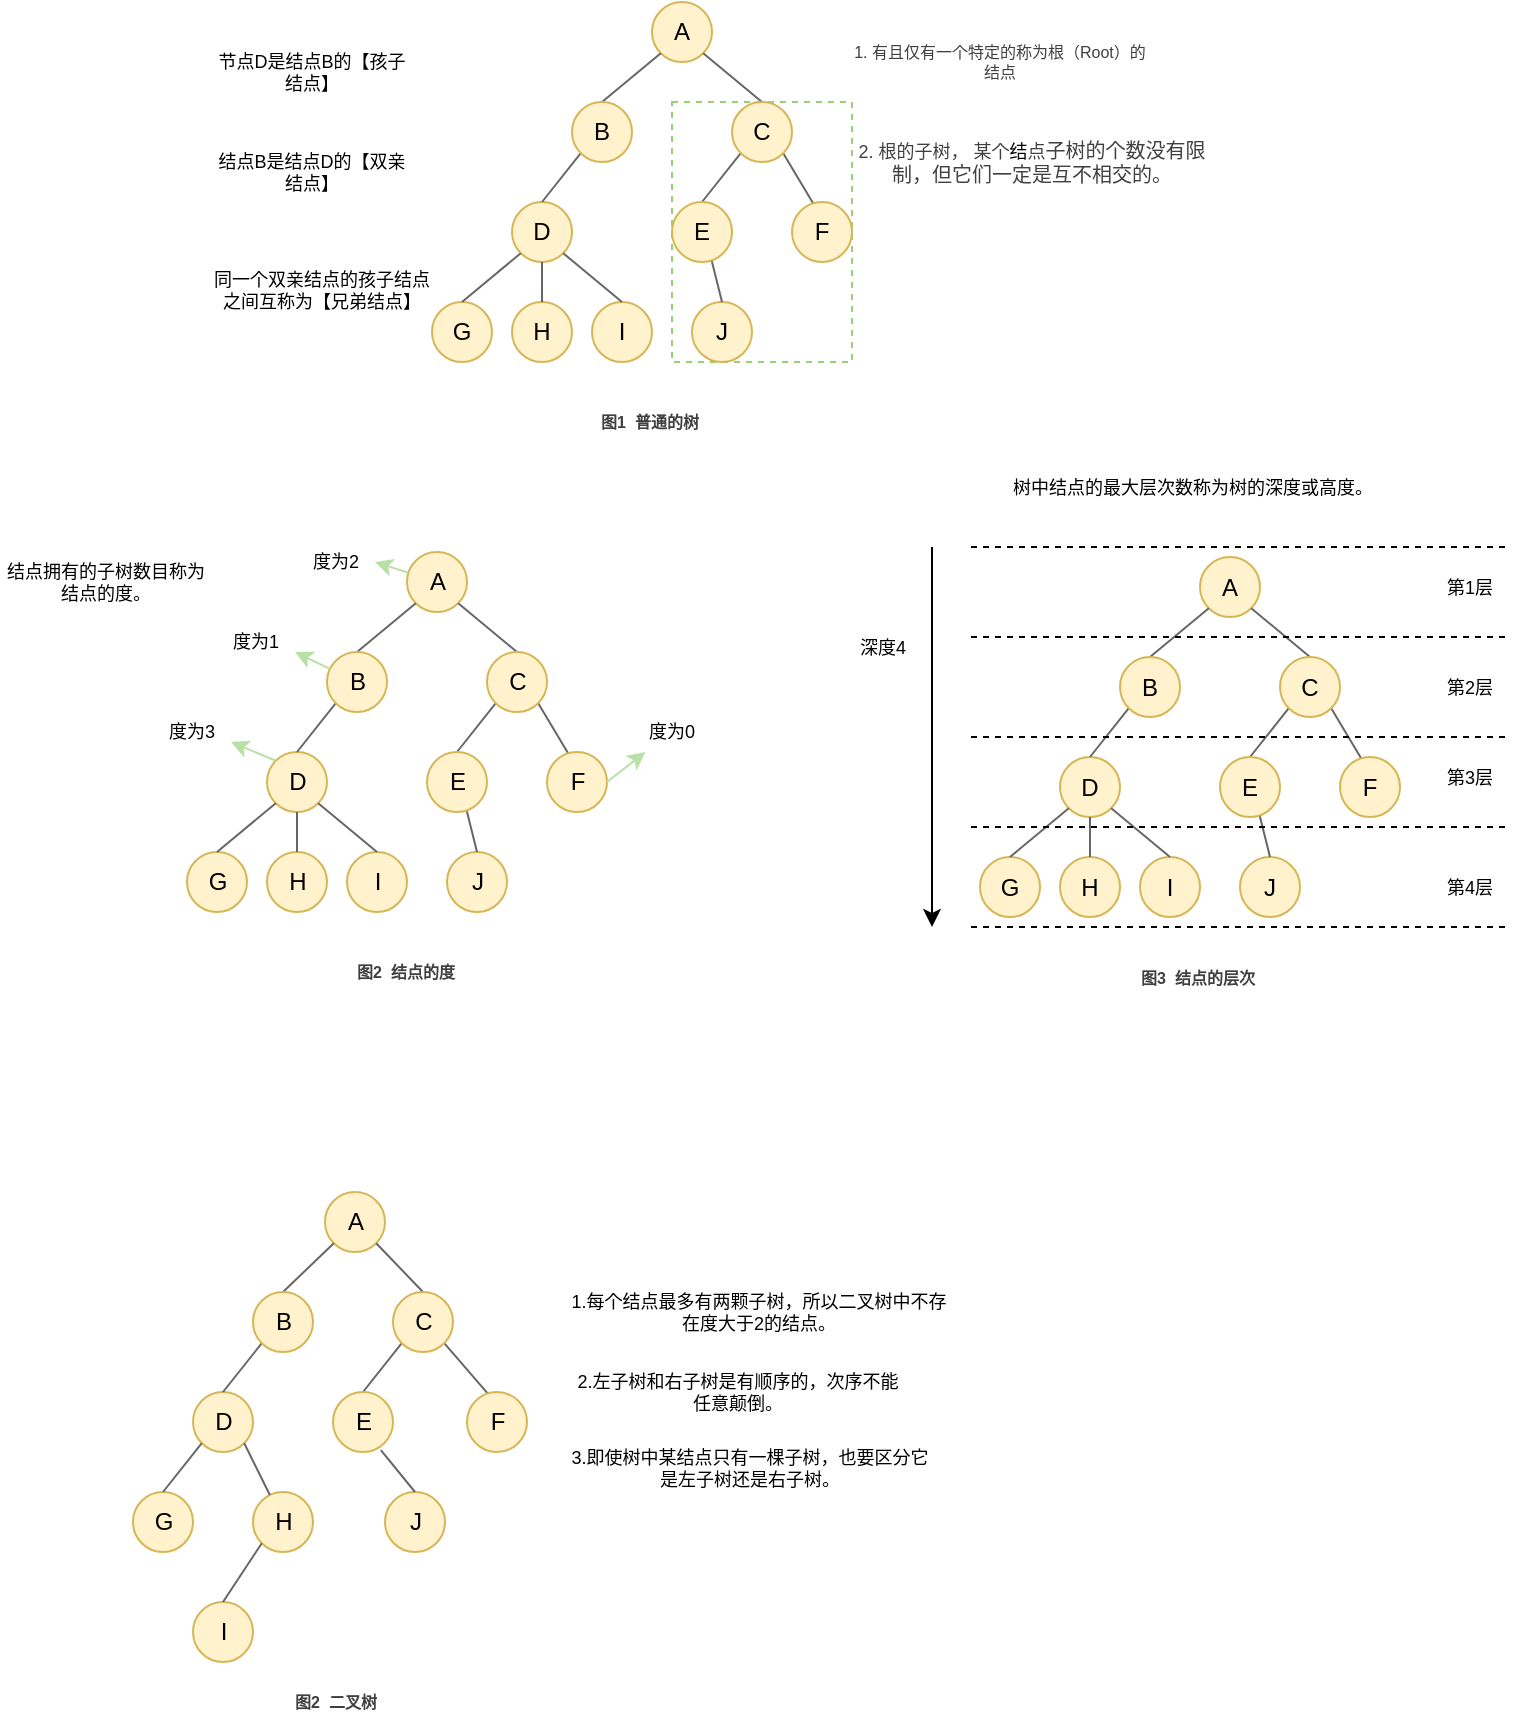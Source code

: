 <mxfile version="14.1.2" type="github">
  <diagram id="wbtQebCqkb7v4KOvZVG4" name="第 1 页">
    <mxGraphModel dx="981" dy="1744" grid="1" gridSize="10" guides="1" tooltips="1" connect="1" arrows="0" fold="1" page="1" pageScale="1" pageWidth="827" pageHeight="1169" math="0" shadow="0">
      <root>
        <mxCell id="0" />
        <mxCell id="1" parent="0" />
        <mxCell id="chGvUEU8lOG_RV2B_Zeu-36" value="" style="rounded=0;whiteSpace=wrap;html=1;fontSize=8;dashed=1;strokeColor=#97D077;" vertex="1" parent="1">
          <mxGeometry x="370" y="-1040" width="90" height="130" as="geometry" />
        </mxCell>
        <mxCell id="chGvUEU8lOG_RV2B_Zeu-2" value="D" style="ellipse;whiteSpace=wrap;html=1;aspect=fixed;fillColor=#fff2cc;strokeColor=#d6b656;" vertex="1" parent="1">
          <mxGeometry x="290" y="-990" width="30" height="30" as="geometry" />
        </mxCell>
        <mxCell id="chGvUEU8lOG_RV2B_Zeu-3" value="A" style="ellipse;whiteSpace=wrap;html=1;aspect=fixed;fillColor=#fff2cc;strokeColor=#d6b656;" vertex="1" parent="1">
          <mxGeometry x="360" y="-1090" width="30" height="30" as="geometry" />
        </mxCell>
        <mxCell id="chGvUEU8lOG_RV2B_Zeu-5" value="J" style="ellipse;whiteSpace=wrap;html=1;aspect=fixed;fillColor=#fff2cc;strokeColor=#d6b656;" vertex="1" parent="1">
          <mxGeometry x="380" y="-940" width="30" height="30" as="geometry" />
        </mxCell>
        <mxCell id="chGvUEU8lOG_RV2B_Zeu-6" value="G" style="ellipse;whiteSpace=wrap;html=1;aspect=fixed;fillColor=#fff2cc;strokeColor=#d6b656;" vertex="1" parent="1">
          <mxGeometry x="250" y="-940" width="30" height="30" as="geometry" />
        </mxCell>
        <mxCell id="chGvUEU8lOG_RV2B_Zeu-9" value="I" style="ellipse;whiteSpace=wrap;html=1;aspect=fixed;fillColor=#fff2cc;strokeColor=#d6b656;" vertex="1" parent="1">
          <mxGeometry x="330" y="-940" width="30" height="30" as="geometry" />
        </mxCell>
        <mxCell id="chGvUEU8lOG_RV2B_Zeu-10" value="H" style="ellipse;whiteSpace=wrap;html=1;aspect=fixed;fillColor=#fff2cc;strokeColor=#d6b656;" vertex="1" parent="1">
          <mxGeometry x="290" y="-940" width="30" height="30" as="geometry" />
        </mxCell>
        <mxCell id="chGvUEU8lOG_RV2B_Zeu-14" value="" style="endArrow=none;html=1;entryX=1;entryY=1;entryDx=0;entryDy=0;exitX=0.5;exitY=0;exitDx=0;exitDy=0;strokeWidth=1;strokeColor=#666666;" edge="1" parent="1" source="chGvUEU8lOG_RV2B_Zeu-29" target="chGvUEU8lOG_RV2B_Zeu-3">
          <mxGeometry width="50" height="50" relative="1" as="geometry">
            <mxPoint x="510" y="-1050" as="sourcePoint" />
            <mxPoint x="560" y="-1100" as="targetPoint" />
          </mxGeometry>
        </mxCell>
        <mxCell id="chGvUEU8lOG_RV2B_Zeu-15" value="" style="endArrow=none;html=1;entryX=0;entryY=1;entryDx=0;entryDy=0;exitX=0.5;exitY=0;exitDx=0;exitDy=0;strokeColor=#666666;strokeWidth=1;" edge="1" parent="1" source="chGvUEU8lOG_RV2B_Zeu-28" target="chGvUEU8lOG_RV2B_Zeu-3">
          <mxGeometry width="50" height="50" relative="1" as="geometry">
            <mxPoint x="250" y="-1030" as="sourcePoint" />
            <mxPoint x="300" y="-1080" as="targetPoint" />
          </mxGeometry>
        </mxCell>
        <mxCell id="chGvUEU8lOG_RV2B_Zeu-16" value="" style="endArrow=none;html=1;entryX=0;entryY=1;entryDx=0;entryDy=0;exitX=0.5;exitY=0;exitDx=0;exitDy=0;strokeColor=#666666;strokeWidth=1;" edge="1" parent="1" source="chGvUEU8lOG_RV2B_Zeu-2" target="chGvUEU8lOG_RV2B_Zeu-28">
          <mxGeometry width="50" height="50" relative="1" as="geometry">
            <mxPoint x="305" y="-980" as="sourcePoint" />
            <mxPoint x="530" y="-980" as="targetPoint" />
          </mxGeometry>
        </mxCell>
        <mxCell id="chGvUEU8lOG_RV2B_Zeu-17" value="" style="endArrow=none;html=1;entryX=1;entryY=1;entryDx=0;entryDy=0;exitX=0.369;exitY=0.051;exitDx=0;exitDy=0;strokeColor=#666666;strokeWidth=1;exitPerimeter=0;" edge="1" parent="1" source="chGvUEU8lOG_RV2B_Zeu-31" target="chGvUEU8lOG_RV2B_Zeu-29">
          <mxGeometry width="50" height="50" relative="1" as="geometry">
            <mxPoint x="590" y="-960" as="sourcePoint" />
            <mxPoint x="425.607" y="-1014.393" as="targetPoint" />
          </mxGeometry>
        </mxCell>
        <mxCell id="chGvUEU8lOG_RV2B_Zeu-18" value="" style="endArrow=none;html=1;exitX=0.5;exitY=0;exitDx=0;exitDy=0;strokeColor=#666666;strokeWidth=1;entryX=0;entryY=1;entryDx=0;entryDy=0;" edge="1" parent="1" source="chGvUEU8lOG_RV2B_Zeu-30" target="chGvUEU8lOG_RV2B_Zeu-29">
          <mxGeometry width="50" height="50" relative="1" as="geometry">
            <mxPoint x="395" y="-990" as="sourcePoint" />
            <mxPoint x="405" y="-1000" as="targetPoint" />
          </mxGeometry>
        </mxCell>
        <mxCell id="chGvUEU8lOG_RV2B_Zeu-19" value="" style="endArrow=none;html=1;entryX=0;entryY=1;entryDx=0;entryDy=0;exitX=0.5;exitY=0;exitDx=0;exitDy=0;strokeColor=#666666;strokeWidth=1;" edge="1" parent="1" source="chGvUEU8lOG_RV2B_Zeu-6" target="chGvUEU8lOG_RV2B_Zeu-2">
          <mxGeometry width="50" height="50" relative="1" as="geometry">
            <mxPoint x="190" y="-970" as="sourcePoint" />
            <mxPoint x="240" y="-1020" as="targetPoint" />
          </mxGeometry>
        </mxCell>
        <mxCell id="chGvUEU8lOG_RV2B_Zeu-20" value="" style="endArrow=none;html=1;entryX=0.5;entryY=1;entryDx=0;entryDy=0;strokeColor=#666666;strokeWidth=1;" edge="1" parent="1" source="chGvUEU8lOG_RV2B_Zeu-10" target="chGvUEU8lOG_RV2B_Zeu-2">
          <mxGeometry width="50" height="50" relative="1" as="geometry">
            <mxPoint x="240" y="-810" as="sourcePoint" />
            <mxPoint x="290" y="-860" as="targetPoint" />
          </mxGeometry>
        </mxCell>
        <mxCell id="chGvUEU8lOG_RV2B_Zeu-21" value="" style="endArrow=none;html=1;entryX=1;entryY=1;entryDx=0;entryDy=0;exitX=0.5;exitY=0;exitDx=0;exitDy=0;strokeColor=#666666;strokeWidth=1;" edge="1" parent="1" source="chGvUEU8lOG_RV2B_Zeu-9" target="chGvUEU8lOG_RV2B_Zeu-2">
          <mxGeometry width="50" height="50" relative="1" as="geometry">
            <mxPoint x="320" y="-790" as="sourcePoint" />
            <mxPoint x="370" y="-840" as="targetPoint" />
          </mxGeometry>
        </mxCell>
        <mxCell id="chGvUEU8lOG_RV2B_Zeu-22" value="" style="endArrow=none;html=1;exitX=0.5;exitY=0;exitDx=0;exitDy=0;strokeColor=#666666;strokeWidth=1;entryX=0.662;entryY=0.981;entryDx=0;entryDy=0;entryPerimeter=0;" edge="1" parent="1" source="chGvUEU8lOG_RV2B_Zeu-5" target="chGvUEU8lOG_RV2B_Zeu-30">
          <mxGeometry width="50" height="50" relative="1" as="geometry">
            <mxPoint x="520" y="-910" as="sourcePoint" />
            <mxPoint x="396" y="-964" as="targetPoint" />
          </mxGeometry>
        </mxCell>
        <mxCell id="chGvUEU8lOG_RV2B_Zeu-28" value="B" style="ellipse;whiteSpace=wrap;html=1;aspect=fixed;fillColor=#fff2cc;strokeColor=#d6b656;" vertex="1" parent="1">
          <mxGeometry x="320" y="-1040" width="30" height="30" as="geometry" />
        </mxCell>
        <mxCell id="chGvUEU8lOG_RV2B_Zeu-29" value="C" style="ellipse;whiteSpace=wrap;html=1;aspect=fixed;fillColor=#fff2cc;strokeColor=#d6b656;" vertex="1" parent="1">
          <mxGeometry x="400" y="-1040" width="30" height="30" as="geometry" />
        </mxCell>
        <mxCell id="chGvUEU8lOG_RV2B_Zeu-30" value="E" style="ellipse;whiteSpace=wrap;html=1;aspect=fixed;fillColor=#fff2cc;strokeColor=#d6b656;" vertex="1" parent="1">
          <mxGeometry x="370" y="-990" width="30" height="30" as="geometry" />
        </mxCell>
        <mxCell id="chGvUEU8lOG_RV2B_Zeu-31" value="F" style="ellipse;whiteSpace=wrap;html=1;aspect=fixed;fillColor=#fff2cc;strokeColor=#d6b656;" vertex="1" parent="1">
          <mxGeometry x="430" y="-990" width="30" height="30" as="geometry" />
        </mxCell>
        <mxCell id="chGvUEU8lOG_RV2B_Zeu-34" value="&lt;span style=&quot;color: rgb(64 , 64 , 64) ; font-size: 8px ; background-color: rgb(255 , 255 , 255)&quot;&gt;1. 有且仅有一个特定的称为根（Root）的结点&lt;/span&gt;" style="text;html=1;strokeColor=none;fillColor=none;align=center;verticalAlign=middle;whiteSpace=wrap;rounded=0;fontSize=8;" vertex="1" parent="1">
          <mxGeometry x="459" y="-1070" width="150" height="20" as="geometry" />
        </mxCell>
        <mxCell id="chGvUEU8lOG_RV2B_Zeu-35" value="&lt;span style=&quot;color: rgb(64 , 64 , 64) ; font-size: 8px ; font-style: normal ; letter-spacing: normal ; text-indent: 0px ; text-transform: none ; word-spacing: 0px ; background-color: rgb(255 , 255 , 255) ; display: inline ; float: none&quot;&gt;图1&amp;nbsp; 普通的树&lt;/span&gt;" style="text;html=1;strokeColor=none;fillColor=none;align=center;verticalAlign=middle;whiteSpace=wrap;rounded=0;fontSize=8;fontStyle=1" vertex="1" parent="1">
          <mxGeometry x="304" y="-890" width="110" height="20" as="geometry" />
        </mxCell>
        <mxCell id="chGvUEU8lOG_RV2B_Zeu-38" value="&lt;span style=&quot;color: rgb(64 , 64 , 64) ; font-size: 9px ; background-color: rgb(255 , 255 , 255)&quot;&gt;2. 根的子树， 某个&lt;/span&gt;结&lt;span style=&quot;color: rgb(64 , 64 , 64) ; font-size: 9px ; background-color: rgb(255 , 255 , 255)&quot;&gt;点&lt;/span&gt;&lt;font color=&quot;#404040&quot; size=&quot;1&quot;&gt;子树的个数没有限制，但它们一定是互不相交的。&lt;/font&gt;" style="text;html=1;strokeColor=none;fillColor=none;align=center;verticalAlign=middle;whiteSpace=wrap;rounded=0;dashed=1;fontSize=9;" vertex="1" parent="1">
          <mxGeometry x="460" y="-1030" width="180" height="40" as="geometry" />
        </mxCell>
        <mxCell id="chGvUEU8lOG_RV2B_Zeu-47" value="节点D是结点B的【孩子结点】" style="text;html=1;strokeColor=none;fillColor=none;align=center;verticalAlign=middle;whiteSpace=wrap;rounded=0;dashed=1;fontSize=9;" vertex="1" parent="1">
          <mxGeometry x="140" y="-1070" width="100" height="30" as="geometry" />
        </mxCell>
        <mxCell id="chGvUEU8lOG_RV2B_Zeu-48" value="结点B是结点D的【双亲结点】" style="text;html=1;strokeColor=none;fillColor=none;align=center;verticalAlign=middle;whiteSpace=wrap;rounded=0;dashed=1;fontSize=9;" vertex="1" parent="1">
          <mxGeometry x="140" y="-1020" width="100" height="30" as="geometry" />
        </mxCell>
        <mxCell id="chGvUEU8lOG_RV2B_Zeu-49" value="同一个双亲结点的孩子结点之间互称为【兄弟结点】" style="text;html=1;strokeColor=none;fillColor=none;align=center;verticalAlign=middle;whiteSpace=wrap;rounded=0;dashed=1;fontSize=9;" vertex="1" parent="1">
          <mxGeometry x="140" y="-970" width="110" height="47.5" as="geometry" />
        </mxCell>
        <mxCell id="chGvUEU8lOG_RV2B_Zeu-50" style="edgeStyle=none;rounded=0;orthogonalLoop=1;jettySize=auto;html=1;exitX=1;exitY=0.5;exitDx=0;exitDy=0;strokeColor=#B9E0A5;strokeWidth=1;fontSize=9;" edge="1" parent="1" source="chGvUEU8lOG_RV2B_Zeu-35" target="chGvUEU8lOG_RV2B_Zeu-35">
          <mxGeometry relative="1" as="geometry" />
        </mxCell>
        <mxCell id="chGvUEU8lOG_RV2B_Zeu-52" value="D" style="ellipse;whiteSpace=wrap;html=1;aspect=fixed;fillColor=#fff2cc;strokeColor=#d6b656;" vertex="1" parent="1">
          <mxGeometry x="167.5" y="-715" width="30" height="30" as="geometry" />
        </mxCell>
        <mxCell id="chGvUEU8lOG_RV2B_Zeu-53" value="A" style="ellipse;whiteSpace=wrap;html=1;aspect=fixed;fillColor=#fff2cc;strokeColor=#d6b656;" vertex="1" parent="1">
          <mxGeometry x="237.5" y="-815" width="30" height="30" as="geometry" />
        </mxCell>
        <mxCell id="chGvUEU8lOG_RV2B_Zeu-54" value="J" style="ellipse;whiteSpace=wrap;html=1;aspect=fixed;fillColor=#fff2cc;strokeColor=#d6b656;" vertex="1" parent="1">
          <mxGeometry x="257.5" y="-665" width="30" height="30" as="geometry" />
        </mxCell>
        <mxCell id="chGvUEU8lOG_RV2B_Zeu-55" value="G" style="ellipse;whiteSpace=wrap;html=1;aspect=fixed;fillColor=#fff2cc;strokeColor=#d6b656;" vertex="1" parent="1">
          <mxGeometry x="127.5" y="-665" width="30" height="30" as="geometry" />
        </mxCell>
        <mxCell id="chGvUEU8lOG_RV2B_Zeu-56" value="I" style="ellipse;whiteSpace=wrap;html=1;aspect=fixed;fillColor=#fff2cc;strokeColor=#d6b656;" vertex="1" parent="1">
          <mxGeometry x="207.5" y="-665" width="30" height="30" as="geometry" />
        </mxCell>
        <mxCell id="chGvUEU8lOG_RV2B_Zeu-57" value="H" style="ellipse;whiteSpace=wrap;html=1;aspect=fixed;fillColor=#fff2cc;strokeColor=#d6b656;" vertex="1" parent="1">
          <mxGeometry x="167.5" y="-665" width="30" height="30" as="geometry" />
        </mxCell>
        <mxCell id="chGvUEU8lOG_RV2B_Zeu-58" value="" style="endArrow=none;html=1;entryX=1;entryY=1;entryDx=0;entryDy=0;exitX=0.5;exitY=0;exitDx=0;exitDy=0;strokeWidth=1;strokeColor=#666666;" edge="1" parent="1" source="chGvUEU8lOG_RV2B_Zeu-68" target="chGvUEU8lOG_RV2B_Zeu-53">
          <mxGeometry width="50" height="50" relative="1" as="geometry">
            <mxPoint x="387.5" y="-775" as="sourcePoint" />
            <mxPoint x="437.5" y="-825" as="targetPoint" />
          </mxGeometry>
        </mxCell>
        <mxCell id="chGvUEU8lOG_RV2B_Zeu-59" value="" style="endArrow=none;html=1;entryX=0;entryY=1;entryDx=0;entryDy=0;exitX=0.5;exitY=0;exitDx=0;exitDy=0;strokeColor=#666666;strokeWidth=1;" edge="1" parent="1" source="chGvUEU8lOG_RV2B_Zeu-67" target="chGvUEU8lOG_RV2B_Zeu-53">
          <mxGeometry width="50" height="50" relative="1" as="geometry">
            <mxPoint x="127.5" y="-755" as="sourcePoint" />
            <mxPoint x="177.5" y="-805" as="targetPoint" />
          </mxGeometry>
        </mxCell>
        <mxCell id="chGvUEU8lOG_RV2B_Zeu-60" value="" style="endArrow=none;html=1;entryX=0;entryY=1;entryDx=0;entryDy=0;exitX=0.5;exitY=0;exitDx=0;exitDy=0;strokeColor=#666666;strokeWidth=1;" edge="1" parent="1" source="chGvUEU8lOG_RV2B_Zeu-52" target="chGvUEU8lOG_RV2B_Zeu-67">
          <mxGeometry width="50" height="50" relative="1" as="geometry">
            <mxPoint x="182.5" y="-705" as="sourcePoint" />
            <mxPoint x="407.5" y="-705" as="targetPoint" />
          </mxGeometry>
        </mxCell>
        <mxCell id="chGvUEU8lOG_RV2B_Zeu-61" value="" style="endArrow=none;html=1;entryX=1;entryY=1;entryDx=0;entryDy=0;exitX=0.369;exitY=0.051;exitDx=0;exitDy=0;strokeColor=#666666;strokeWidth=1;exitPerimeter=0;" edge="1" parent="1" source="chGvUEU8lOG_RV2B_Zeu-70" target="chGvUEU8lOG_RV2B_Zeu-68">
          <mxGeometry width="50" height="50" relative="1" as="geometry">
            <mxPoint x="467.5" y="-685" as="sourcePoint" />
            <mxPoint x="303.107" y="-739.393" as="targetPoint" />
          </mxGeometry>
        </mxCell>
        <mxCell id="chGvUEU8lOG_RV2B_Zeu-62" value="" style="endArrow=none;html=1;exitX=0.5;exitY=0;exitDx=0;exitDy=0;strokeColor=#666666;strokeWidth=1;entryX=0;entryY=1;entryDx=0;entryDy=0;" edge="1" parent="1" source="chGvUEU8lOG_RV2B_Zeu-69" target="chGvUEU8lOG_RV2B_Zeu-68">
          <mxGeometry width="50" height="50" relative="1" as="geometry">
            <mxPoint x="272.5" y="-715" as="sourcePoint" />
            <mxPoint x="282.5" y="-725" as="targetPoint" />
          </mxGeometry>
        </mxCell>
        <mxCell id="chGvUEU8lOG_RV2B_Zeu-63" value="" style="endArrow=none;html=1;entryX=0;entryY=1;entryDx=0;entryDy=0;exitX=0.5;exitY=0;exitDx=0;exitDy=0;strokeColor=#666666;strokeWidth=1;" edge="1" parent="1" source="chGvUEU8lOG_RV2B_Zeu-55" target="chGvUEU8lOG_RV2B_Zeu-52">
          <mxGeometry width="50" height="50" relative="1" as="geometry">
            <mxPoint x="67.5" y="-695" as="sourcePoint" />
            <mxPoint x="117.5" y="-745" as="targetPoint" />
          </mxGeometry>
        </mxCell>
        <mxCell id="chGvUEU8lOG_RV2B_Zeu-64" value="" style="endArrow=none;html=1;entryX=0.5;entryY=1;entryDx=0;entryDy=0;strokeColor=#666666;strokeWidth=1;" edge="1" parent="1" source="chGvUEU8lOG_RV2B_Zeu-57" target="chGvUEU8lOG_RV2B_Zeu-52">
          <mxGeometry width="50" height="50" relative="1" as="geometry">
            <mxPoint x="117.5" y="-535" as="sourcePoint" />
            <mxPoint x="167.5" y="-585" as="targetPoint" />
          </mxGeometry>
        </mxCell>
        <mxCell id="chGvUEU8lOG_RV2B_Zeu-65" value="" style="endArrow=none;html=1;entryX=1;entryY=1;entryDx=0;entryDy=0;exitX=0.5;exitY=0;exitDx=0;exitDy=0;strokeColor=#666666;strokeWidth=1;" edge="1" parent="1" source="chGvUEU8lOG_RV2B_Zeu-56" target="chGvUEU8lOG_RV2B_Zeu-52">
          <mxGeometry width="50" height="50" relative="1" as="geometry">
            <mxPoint x="197.5" y="-515" as="sourcePoint" />
            <mxPoint x="247.5" y="-565" as="targetPoint" />
          </mxGeometry>
        </mxCell>
        <mxCell id="chGvUEU8lOG_RV2B_Zeu-66" value="" style="endArrow=none;html=1;exitX=0.5;exitY=0;exitDx=0;exitDy=0;strokeColor=#666666;strokeWidth=1;entryX=0.662;entryY=0.981;entryDx=0;entryDy=0;entryPerimeter=0;" edge="1" parent="1" source="chGvUEU8lOG_RV2B_Zeu-54" target="chGvUEU8lOG_RV2B_Zeu-69">
          <mxGeometry width="50" height="50" relative="1" as="geometry">
            <mxPoint x="397.5" y="-635" as="sourcePoint" />
            <mxPoint x="273.5" y="-689" as="targetPoint" />
          </mxGeometry>
        </mxCell>
        <mxCell id="chGvUEU8lOG_RV2B_Zeu-67" value="B" style="ellipse;whiteSpace=wrap;html=1;aspect=fixed;fillColor=#fff2cc;strokeColor=#d6b656;" vertex="1" parent="1">
          <mxGeometry x="197.5" y="-765" width="30" height="30" as="geometry" />
        </mxCell>
        <mxCell id="chGvUEU8lOG_RV2B_Zeu-68" value="C" style="ellipse;whiteSpace=wrap;html=1;aspect=fixed;fillColor=#fff2cc;strokeColor=#d6b656;" vertex="1" parent="1">
          <mxGeometry x="277.5" y="-765" width="30" height="30" as="geometry" />
        </mxCell>
        <mxCell id="chGvUEU8lOG_RV2B_Zeu-69" value="E" style="ellipse;whiteSpace=wrap;html=1;aspect=fixed;fillColor=#fff2cc;strokeColor=#d6b656;" vertex="1" parent="1">
          <mxGeometry x="247.5" y="-715" width="30" height="30" as="geometry" />
        </mxCell>
        <mxCell id="chGvUEU8lOG_RV2B_Zeu-70" value="F" style="ellipse;whiteSpace=wrap;html=1;aspect=fixed;fillColor=#fff2cc;strokeColor=#d6b656;" vertex="1" parent="1">
          <mxGeometry x="307.5" y="-715" width="30" height="30" as="geometry" />
        </mxCell>
        <mxCell id="chGvUEU8lOG_RV2B_Zeu-71" value="&lt;span style=&quot;color: rgb(64 , 64 , 64) ; font-size: 8px ; font-style: normal ; letter-spacing: normal ; text-indent: 0px ; text-transform: none ; word-spacing: 0px ; background-color: rgb(255 , 255 , 255) ; display: inline ; float: none&quot;&gt;图2&amp;nbsp; 结点的度&lt;/span&gt;" style="text;html=1;strokeColor=none;fillColor=none;align=center;verticalAlign=middle;whiteSpace=wrap;rounded=0;fontSize=8;fontStyle=1" vertex="1" parent="1">
          <mxGeometry x="181.5" y="-615" width="110" height="20" as="geometry" />
        </mxCell>
        <mxCell id="chGvUEU8lOG_RV2B_Zeu-72" value="结点拥有的子树数目称为结点的度。" style="text;html=1;strokeColor=none;fillColor=none;align=center;verticalAlign=middle;whiteSpace=wrap;rounded=0;dashed=1;fontSize=9;" vertex="1" parent="1">
          <mxGeometry x="34" y="-820" width="106" height="40" as="geometry" />
        </mxCell>
        <mxCell id="chGvUEU8lOG_RV2B_Zeu-73" value="度为2" style="text;html=1;strokeColor=none;fillColor=none;align=center;verticalAlign=middle;whiteSpace=wrap;rounded=0;dashed=1;fontSize=9;" vertex="1" parent="1">
          <mxGeometry x="181.5" y="-820" width="40" height="20" as="geometry" />
        </mxCell>
        <mxCell id="chGvUEU8lOG_RV2B_Zeu-74" value="" style="endArrow=classic;html=1;strokeWidth=1;fontSize=9;entryX=1;entryY=0.5;entryDx=0;entryDy=0;strokeColor=#B9E0A5;" edge="1" parent="1" source="chGvUEU8lOG_RV2B_Zeu-53" target="chGvUEU8lOG_RV2B_Zeu-73">
          <mxGeometry width="50" height="50" relative="1" as="geometry">
            <mxPoint x="307.5" y="-835" as="sourcePoint" />
            <mxPoint x="357.5" y="-885" as="targetPoint" />
          </mxGeometry>
        </mxCell>
        <mxCell id="chGvUEU8lOG_RV2B_Zeu-75" value="度为1" style="text;html=1;strokeColor=none;fillColor=none;align=center;verticalAlign=middle;whiteSpace=wrap;rounded=0;dashed=1;fontSize=9;" vertex="1" parent="1">
          <mxGeometry x="141.5" y="-780" width="40" height="20" as="geometry" />
        </mxCell>
        <mxCell id="chGvUEU8lOG_RV2B_Zeu-76" value="" style="endArrow=classic;html=1;strokeWidth=1;fontSize=9;entryX=1;entryY=0.75;entryDx=0;entryDy=0;strokeColor=#B9E0A5;" edge="1" parent="1" source="chGvUEU8lOG_RV2B_Zeu-67" target="chGvUEU8lOG_RV2B_Zeu-75">
          <mxGeometry width="50" height="50" relative="1" as="geometry">
            <mxPoint x="250.327" y="-798.765" as="sourcePoint" />
            <mxPoint x="227.5" y="-815" as="targetPoint" />
          </mxGeometry>
        </mxCell>
        <mxCell id="chGvUEU8lOG_RV2B_Zeu-77" style="edgeStyle=none;rounded=0;orthogonalLoop=1;jettySize=auto;html=1;exitX=1;exitY=0.5;exitDx=0;exitDy=0;strokeColor=#B9E0A5;strokeWidth=1;fontSize=9;" edge="1" parent="1" source="chGvUEU8lOG_RV2B_Zeu-71" target="chGvUEU8lOG_RV2B_Zeu-71">
          <mxGeometry relative="1" as="geometry" />
        </mxCell>
        <mxCell id="chGvUEU8lOG_RV2B_Zeu-78" value="度为3" style="text;html=1;strokeColor=none;fillColor=none;align=center;verticalAlign=middle;whiteSpace=wrap;rounded=0;dashed=1;fontSize=9;" vertex="1" parent="1">
          <mxGeometry x="109.5" y="-735" width="40" height="20" as="geometry" />
        </mxCell>
        <mxCell id="chGvUEU8lOG_RV2B_Zeu-79" value="度为0" style="text;html=1;strokeColor=none;fillColor=none;align=center;verticalAlign=middle;whiteSpace=wrap;rounded=0;dashed=1;fontSize=9;" vertex="1" parent="1">
          <mxGeometry x="349.5" y="-735" width="40" height="20" as="geometry" />
        </mxCell>
        <mxCell id="chGvUEU8lOG_RV2B_Zeu-80" value="" style="endArrow=classic;html=1;strokeWidth=1;fontSize=9;entryX=1;entryY=0.75;entryDx=0;entryDy=0;strokeColor=#B9E0A5;exitX=0;exitY=0;exitDx=0;exitDy=0;" edge="1" parent="1" source="chGvUEU8lOG_RV2B_Zeu-52" target="chGvUEU8lOG_RV2B_Zeu-78">
          <mxGeometry width="50" height="50" relative="1" as="geometry">
            <mxPoint x="207.836" y="-743.158" as="sourcePoint" />
            <mxPoint x="177.5" y="-750" as="targetPoint" />
          </mxGeometry>
        </mxCell>
        <mxCell id="chGvUEU8lOG_RV2B_Zeu-81" value="" style="endArrow=classic;html=1;strokeWidth=1;fontSize=9;strokeColor=#B9E0A5;exitX=1;exitY=0.5;exitDx=0;exitDy=0;" edge="1" parent="1" source="chGvUEU8lOG_RV2B_Zeu-70" target="chGvUEU8lOG_RV2B_Zeu-79">
          <mxGeometry width="50" height="50" relative="1" as="geometry">
            <mxPoint x="181.893" y="-700.607" as="sourcePoint" />
            <mxPoint x="149.5" y="-710" as="targetPoint" />
          </mxGeometry>
        </mxCell>
        <mxCell id="chGvUEU8lOG_RV2B_Zeu-82" value="D" style="ellipse;whiteSpace=wrap;html=1;aspect=fixed;fillColor=#fff2cc;strokeColor=#d6b656;" vertex="1" parent="1">
          <mxGeometry x="564" y="-712.5" width="30" height="30" as="geometry" />
        </mxCell>
        <mxCell id="chGvUEU8lOG_RV2B_Zeu-83" value="A" style="ellipse;whiteSpace=wrap;html=1;aspect=fixed;fillColor=#fff2cc;strokeColor=#d6b656;" vertex="1" parent="1">
          <mxGeometry x="634" y="-812.5" width="30" height="30" as="geometry" />
        </mxCell>
        <mxCell id="chGvUEU8lOG_RV2B_Zeu-84" value="J" style="ellipse;whiteSpace=wrap;html=1;aspect=fixed;fillColor=#fff2cc;strokeColor=#d6b656;" vertex="1" parent="1">
          <mxGeometry x="654" y="-662.5" width="30" height="30" as="geometry" />
        </mxCell>
        <mxCell id="chGvUEU8lOG_RV2B_Zeu-85" value="G" style="ellipse;whiteSpace=wrap;html=1;aspect=fixed;fillColor=#fff2cc;strokeColor=#d6b656;" vertex="1" parent="1">
          <mxGeometry x="524" y="-662.5" width="30" height="30" as="geometry" />
        </mxCell>
        <mxCell id="chGvUEU8lOG_RV2B_Zeu-86" value="I" style="ellipse;whiteSpace=wrap;html=1;aspect=fixed;fillColor=#fff2cc;strokeColor=#d6b656;" vertex="1" parent="1">
          <mxGeometry x="604" y="-662.5" width="30" height="30" as="geometry" />
        </mxCell>
        <mxCell id="chGvUEU8lOG_RV2B_Zeu-87" value="H" style="ellipse;whiteSpace=wrap;html=1;aspect=fixed;fillColor=#fff2cc;strokeColor=#d6b656;" vertex="1" parent="1">
          <mxGeometry x="564" y="-662.5" width="30" height="30" as="geometry" />
        </mxCell>
        <mxCell id="chGvUEU8lOG_RV2B_Zeu-88" value="" style="endArrow=none;html=1;entryX=1;entryY=1;entryDx=0;entryDy=0;exitX=0.5;exitY=0;exitDx=0;exitDy=0;strokeWidth=1;strokeColor=#666666;" edge="1" parent="1" source="chGvUEU8lOG_RV2B_Zeu-98" target="chGvUEU8lOG_RV2B_Zeu-83">
          <mxGeometry width="50" height="50" relative="1" as="geometry">
            <mxPoint x="784" y="-772.5" as="sourcePoint" />
            <mxPoint x="834" y="-822.5" as="targetPoint" />
          </mxGeometry>
        </mxCell>
        <mxCell id="chGvUEU8lOG_RV2B_Zeu-89" value="" style="endArrow=none;html=1;entryX=0;entryY=1;entryDx=0;entryDy=0;exitX=0.5;exitY=0;exitDx=0;exitDy=0;strokeColor=#666666;strokeWidth=1;" edge="1" parent="1" source="chGvUEU8lOG_RV2B_Zeu-97" target="chGvUEU8lOG_RV2B_Zeu-83">
          <mxGeometry width="50" height="50" relative="1" as="geometry">
            <mxPoint x="524" y="-752.5" as="sourcePoint" />
            <mxPoint x="574" y="-802.5" as="targetPoint" />
          </mxGeometry>
        </mxCell>
        <mxCell id="chGvUEU8lOG_RV2B_Zeu-90" value="" style="endArrow=none;html=1;entryX=0;entryY=1;entryDx=0;entryDy=0;exitX=0.5;exitY=0;exitDx=0;exitDy=0;strokeColor=#666666;strokeWidth=1;" edge="1" parent="1" source="chGvUEU8lOG_RV2B_Zeu-82" target="chGvUEU8lOG_RV2B_Zeu-97">
          <mxGeometry width="50" height="50" relative="1" as="geometry">
            <mxPoint x="579" y="-702.5" as="sourcePoint" />
            <mxPoint x="804" y="-702.5" as="targetPoint" />
          </mxGeometry>
        </mxCell>
        <mxCell id="chGvUEU8lOG_RV2B_Zeu-91" value="" style="endArrow=none;html=1;entryX=1;entryY=1;entryDx=0;entryDy=0;exitX=0.369;exitY=0.051;exitDx=0;exitDy=0;strokeColor=#666666;strokeWidth=1;exitPerimeter=0;" edge="1" parent="1" source="chGvUEU8lOG_RV2B_Zeu-100" target="chGvUEU8lOG_RV2B_Zeu-98">
          <mxGeometry width="50" height="50" relative="1" as="geometry">
            <mxPoint x="864" y="-682.5" as="sourcePoint" />
            <mxPoint x="699.607" y="-736.893" as="targetPoint" />
          </mxGeometry>
        </mxCell>
        <mxCell id="chGvUEU8lOG_RV2B_Zeu-92" value="" style="endArrow=none;html=1;exitX=0.5;exitY=0;exitDx=0;exitDy=0;strokeColor=#666666;strokeWidth=1;entryX=0;entryY=1;entryDx=0;entryDy=0;" edge="1" parent="1" source="chGvUEU8lOG_RV2B_Zeu-99" target="chGvUEU8lOG_RV2B_Zeu-98">
          <mxGeometry width="50" height="50" relative="1" as="geometry">
            <mxPoint x="669" y="-712.5" as="sourcePoint" />
            <mxPoint x="679" y="-722.5" as="targetPoint" />
          </mxGeometry>
        </mxCell>
        <mxCell id="chGvUEU8lOG_RV2B_Zeu-93" value="" style="endArrow=none;html=1;entryX=0;entryY=1;entryDx=0;entryDy=0;exitX=0.5;exitY=0;exitDx=0;exitDy=0;strokeColor=#666666;strokeWidth=1;" edge="1" parent="1" source="chGvUEU8lOG_RV2B_Zeu-85" target="chGvUEU8lOG_RV2B_Zeu-82">
          <mxGeometry width="50" height="50" relative="1" as="geometry">
            <mxPoint x="464" y="-692.5" as="sourcePoint" />
            <mxPoint x="514" y="-742.5" as="targetPoint" />
          </mxGeometry>
        </mxCell>
        <mxCell id="chGvUEU8lOG_RV2B_Zeu-94" value="" style="endArrow=none;html=1;entryX=0.5;entryY=1;entryDx=0;entryDy=0;strokeColor=#666666;strokeWidth=1;" edge="1" parent="1" source="chGvUEU8lOG_RV2B_Zeu-87" target="chGvUEU8lOG_RV2B_Zeu-82">
          <mxGeometry width="50" height="50" relative="1" as="geometry">
            <mxPoint x="514" y="-532.5" as="sourcePoint" />
            <mxPoint x="564" y="-582.5" as="targetPoint" />
          </mxGeometry>
        </mxCell>
        <mxCell id="chGvUEU8lOG_RV2B_Zeu-95" value="" style="endArrow=none;html=1;entryX=1;entryY=1;entryDx=0;entryDy=0;exitX=0.5;exitY=0;exitDx=0;exitDy=0;strokeColor=#666666;strokeWidth=1;" edge="1" parent="1" source="chGvUEU8lOG_RV2B_Zeu-86" target="chGvUEU8lOG_RV2B_Zeu-82">
          <mxGeometry width="50" height="50" relative="1" as="geometry">
            <mxPoint x="594" y="-512.5" as="sourcePoint" />
            <mxPoint x="644" y="-562.5" as="targetPoint" />
          </mxGeometry>
        </mxCell>
        <mxCell id="chGvUEU8lOG_RV2B_Zeu-96" value="" style="endArrow=none;html=1;exitX=0.5;exitY=0;exitDx=0;exitDy=0;strokeColor=#666666;strokeWidth=1;entryX=0.662;entryY=0.981;entryDx=0;entryDy=0;entryPerimeter=0;" edge="1" parent="1" source="chGvUEU8lOG_RV2B_Zeu-84" target="chGvUEU8lOG_RV2B_Zeu-99">
          <mxGeometry width="50" height="50" relative="1" as="geometry">
            <mxPoint x="794" y="-632.5" as="sourcePoint" />
            <mxPoint x="670" y="-686.5" as="targetPoint" />
          </mxGeometry>
        </mxCell>
        <mxCell id="chGvUEU8lOG_RV2B_Zeu-97" value="B" style="ellipse;whiteSpace=wrap;html=1;aspect=fixed;fillColor=#fff2cc;strokeColor=#d6b656;" vertex="1" parent="1">
          <mxGeometry x="594" y="-762.5" width="30" height="30" as="geometry" />
        </mxCell>
        <mxCell id="chGvUEU8lOG_RV2B_Zeu-98" value="C" style="ellipse;whiteSpace=wrap;html=1;aspect=fixed;fillColor=#fff2cc;strokeColor=#d6b656;" vertex="1" parent="1">
          <mxGeometry x="674" y="-762.5" width="30" height="30" as="geometry" />
        </mxCell>
        <mxCell id="chGvUEU8lOG_RV2B_Zeu-99" value="E" style="ellipse;whiteSpace=wrap;html=1;aspect=fixed;fillColor=#fff2cc;strokeColor=#d6b656;" vertex="1" parent="1">
          <mxGeometry x="644" y="-712.5" width="30" height="30" as="geometry" />
        </mxCell>
        <mxCell id="chGvUEU8lOG_RV2B_Zeu-100" value="F" style="ellipse;whiteSpace=wrap;html=1;aspect=fixed;fillColor=#fff2cc;strokeColor=#d6b656;" vertex="1" parent="1">
          <mxGeometry x="704" y="-712.5" width="30" height="30" as="geometry" />
        </mxCell>
        <mxCell id="chGvUEU8lOG_RV2B_Zeu-101" value="&lt;span style=&quot;color: rgb(64 , 64 , 64) ; font-size: 8px ; font-style: normal ; letter-spacing: normal ; text-indent: 0px ; text-transform: none ; word-spacing: 0px ; background-color: rgb(255 , 255 , 255) ; display: inline ; float: none&quot;&gt;图3&amp;nbsp; 结点的层次&lt;/span&gt;" style="text;html=1;strokeColor=none;fillColor=none;align=center;verticalAlign=middle;whiteSpace=wrap;rounded=0;fontSize=8;fontStyle=1" vertex="1" parent="1">
          <mxGeometry x="578" y="-612.5" width="110" height="20" as="geometry" />
        </mxCell>
        <mxCell id="chGvUEU8lOG_RV2B_Zeu-103" value="第1层" style="text;html=1;strokeColor=none;fillColor=none;align=center;verticalAlign=middle;whiteSpace=wrap;rounded=0;dashed=1;fontSize=9;" vertex="1" parent="1">
          <mxGeometry x="748.5" y="-807.5" width="40" height="20" as="geometry" />
        </mxCell>
        <mxCell id="chGvUEU8lOG_RV2B_Zeu-105" value="第2层" style="text;html=1;strokeColor=none;fillColor=none;align=center;verticalAlign=middle;whiteSpace=wrap;rounded=0;dashed=1;fontSize=9;" vertex="1" parent="1">
          <mxGeometry x="748.5" y="-757.5" width="40" height="20" as="geometry" />
        </mxCell>
        <mxCell id="chGvUEU8lOG_RV2B_Zeu-107" style="edgeStyle=none;rounded=0;orthogonalLoop=1;jettySize=auto;html=1;exitX=1;exitY=0.5;exitDx=0;exitDy=0;strokeColor=#B9E0A5;strokeWidth=1;fontSize=9;" edge="1" parent="1" source="chGvUEU8lOG_RV2B_Zeu-101" target="chGvUEU8lOG_RV2B_Zeu-101">
          <mxGeometry relative="1" as="geometry" />
        </mxCell>
        <mxCell id="chGvUEU8lOG_RV2B_Zeu-108" value="第4层" style="text;html=1;strokeColor=none;fillColor=none;align=center;verticalAlign=middle;whiteSpace=wrap;rounded=0;dashed=1;fontSize=9;" vertex="1" parent="1">
          <mxGeometry x="748.5" y="-657.5" width="40" height="20" as="geometry" />
        </mxCell>
        <mxCell id="chGvUEU8lOG_RV2B_Zeu-109" value="第3层" style="text;html=1;strokeColor=none;fillColor=none;align=center;verticalAlign=middle;whiteSpace=wrap;rounded=0;dashed=1;fontSize=9;" vertex="1" parent="1">
          <mxGeometry x="748.5" y="-712.5" width="40" height="20" as="geometry" />
        </mxCell>
        <mxCell id="chGvUEU8lOG_RV2B_Zeu-112" value="" style="endArrow=none;dashed=1;html=1;strokeWidth=1;fontSize=9;" edge="1" parent="1">
          <mxGeometry width="50" height="50" relative="1" as="geometry">
            <mxPoint x="519.5" y="-772.5" as="sourcePoint" />
            <mxPoint x="789.5" y="-772.5" as="targetPoint" />
          </mxGeometry>
        </mxCell>
        <mxCell id="chGvUEU8lOG_RV2B_Zeu-113" value="" style="endArrow=none;dashed=1;html=1;strokeWidth=1;fontSize=9;" edge="1" parent="1">
          <mxGeometry width="50" height="50" relative="1" as="geometry">
            <mxPoint x="519.5" y="-722.5" as="sourcePoint" />
            <mxPoint x="788.5" y="-722.5" as="targetPoint" />
          </mxGeometry>
        </mxCell>
        <mxCell id="chGvUEU8lOG_RV2B_Zeu-114" value="" style="endArrow=none;dashed=1;html=1;strokeWidth=1;fontSize=9;" edge="1" parent="1">
          <mxGeometry width="50" height="50" relative="1" as="geometry">
            <mxPoint x="519.5" y="-677.5" as="sourcePoint" />
            <mxPoint x="789.5" y="-677.5" as="targetPoint" />
          </mxGeometry>
        </mxCell>
        <mxCell id="chGvUEU8lOG_RV2B_Zeu-115" value="" style="endArrow=none;dashed=1;html=1;strokeWidth=1;fontSize=9;" edge="1" parent="1">
          <mxGeometry width="50" height="50" relative="1" as="geometry">
            <mxPoint x="519.5" y="-627.5" as="sourcePoint" />
            <mxPoint x="789.5" y="-627.5" as="targetPoint" />
          </mxGeometry>
        </mxCell>
        <mxCell id="chGvUEU8lOG_RV2B_Zeu-116" value="" style="endArrow=none;dashed=1;html=1;strokeWidth=1;fontSize=9;" edge="1" parent="1">
          <mxGeometry width="50" height="50" relative="1" as="geometry">
            <mxPoint x="519.5" y="-817.5" as="sourcePoint" />
            <mxPoint x="789.5" y="-817.5" as="targetPoint" />
          </mxGeometry>
        </mxCell>
        <mxCell id="chGvUEU8lOG_RV2B_Zeu-117" value="" style="endArrow=classic;html=1;strokeColor=#000000;strokeWidth=1;fontSize=9;" edge="1" parent="1">
          <mxGeometry width="50" height="50" relative="1" as="geometry">
            <mxPoint x="500" y="-817.5" as="sourcePoint" />
            <mxPoint x="500" y="-627.5" as="targetPoint" />
          </mxGeometry>
        </mxCell>
        <mxCell id="chGvUEU8lOG_RV2B_Zeu-118" value="深度4" style="text;html=1;align=center;verticalAlign=middle;resizable=0;points=[];autosize=1;fontSize=9;" vertex="1" parent="1">
          <mxGeometry x="450" y="-777.5" width="50" height="20" as="geometry" />
        </mxCell>
        <mxCell id="chGvUEU8lOG_RV2B_Zeu-119" value="树中结点的最大层次数称为树的深度或高度。" style="text;html=1;align=center;verticalAlign=middle;resizable=0;points=[];autosize=1;fontSize=9;" vertex="1" parent="1">
          <mxGeometry x="500" y="-857.5" width="260" height="20" as="geometry" />
        </mxCell>
        <mxCell id="chGvUEU8lOG_RV2B_Zeu-120" value="D" style="ellipse;whiteSpace=wrap;html=1;aspect=fixed;fillColor=#fff2cc;strokeColor=#d6b656;" vertex="1" parent="1">
          <mxGeometry x="130.5" y="-395" width="30" height="30" as="geometry" />
        </mxCell>
        <mxCell id="chGvUEU8lOG_RV2B_Zeu-121" value="A" style="ellipse;whiteSpace=wrap;html=1;aspect=fixed;fillColor=#fff2cc;strokeColor=#d6b656;" vertex="1" parent="1">
          <mxGeometry x="196.5" y="-495" width="30" height="30" as="geometry" />
        </mxCell>
        <mxCell id="chGvUEU8lOG_RV2B_Zeu-122" value="J" style="ellipse;whiteSpace=wrap;html=1;aspect=fixed;fillColor=#fff2cc;strokeColor=#d6b656;" vertex="1" parent="1">
          <mxGeometry x="226.5" y="-345" width="30" height="30" as="geometry" />
        </mxCell>
        <mxCell id="chGvUEU8lOG_RV2B_Zeu-123" value="G" style="ellipse;whiteSpace=wrap;html=1;aspect=fixed;fillColor=#fff2cc;strokeColor=#d6b656;" vertex="1" parent="1">
          <mxGeometry x="100.5" y="-345" width="30" height="30" as="geometry" />
        </mxCell>
        <mxCell id="chGvUEU8lOG_RV2B_Zeu-124" value="I" style="ellipse;whiteSpace=wrap;html=1;aspect=fixed;fillColor=#fff2cc;strokeColor=#d6b656;" vertex="1" parent="1">
          <mxGeometry x="130.5" y="-290" width="30" height="30" as="geometry" />
        </mxCell>
        <mxCell id="chGvUEU8lOG_RV2B_Zeu-125" value="H" style="ellipse;whiteSpace=wrap;html=1;aspect=fixed;fillColor=#fff2cc;strokeColor=#d6b656;" vertex="1" parent="1">
          <mxGeometry x="160.5" y="-345" width="30" height="30" as="geometry" />
        </mxCell>
        <mxCell id="chGvUEU8lOG_RV2B_Zeu-126" value="" style="endArrow=none;html=1;entryX=1;entryY=1;entryDx=0;entryDy=0;exitX=0.5;exitY=0;exitDx=0;exitDy=0;strokeWidth=1;strokeColor=#666666;" edge="1" parent="1" source="chGvUEU8lOG_RV2B_Zeu-136" target="chGvUEU8lOG_RV2B_Zeu-121">
          <mxGeometry width="50" height="50" relative="1" as="geometry">
            <mxPoint x="350.5" y="-455" as="sourcePoint" />
            <mxPoint x="400.5" y="-505" as="targetPoint" />
          </mxGeometry>
        </mxCell>
        <mxCell id="chGvUEU8lOG_RV2B_Zeu-127" value="" style="endArrow=none;html=1;entryX=0;entryY=1;entryDx=0;entryDy=0;exitX=0.5;exitY=0;exitDx=0;exitDy=0;strokeColor=#666666;strokeWidth=1;" edge="1" parent="1" source="chGvUEU8lOG_RV2B_Zeu-135" target="chGvUEU8lOG_RV2B_Zeu-121">
          <mxGeometry width="50" height="50" relative="1" as="geometry">
            <mxPoint x="90.5" y="-435" as="sourcePoint" />
            <mxPoint x="140.5" y="-485" as="targetPoint" />
          </mxGeometry>
        </mxCell>
        <mxCell id="chGvUEU8lOG_RV2B_Zeu-128" value="" style="endArrow=none;html=1;entryX=0;entryY=1;entryDx=0;entryDy=0;exitX=0.5;exitY=0;exitDx=0;exitDy=0;strokeColor=#666666;strokeWidth=1;" edge="1" parent="1" source="chGvUEU8lOG_RV2B_Zeu-120" target="chGvUEU8lOG_RV2B_Zeu-135">
          <mxGeometry width="50" height="50" relative="1" as="geometry">
            <mxPoint x="145.5" y="-385" as="sourcePoint" />
            <mxPoint x="370.5" y="-385" as="targetPoint" />
          </mxGeometry>
        </mxCell>
        <mxCell id="chGvUEU8lOG_RV2B_Zeu-129" value="" style="endArrow=none;html=1;entryX=1;entryY=1;entryDx=0;entryDy=0;exitX=0.369;exitY=0.051;exitDx=0;exitDy=0;strokeColor=#666666;strokeWidth=1;exitPerimeter=0;" edge="1" parent="1" source="chGvUEU8lOG_RV2B_Zeu-138" target="chGvUEU8lOG_RV2B_Zeu-136">
          <mxGeometry width="50" height="50" relative="1" as="geometry">
            <mxPoint x="430.5" y="-365" as="sourcePoint" />
            <mxPoint x="266.107" y="-419.393" as="targetPoint" />
          </mxGeometry>
        </mxCell>
        <mxCell id="chGvUEU8lOG_RV2B_Zeu-130" value="" style="endArrow=none;html=1;exitX=0.5;exitY=0;exitDx=0;exitDy=0;strokeColor=#666666;strokeWidth=1;entryX=0;entryY=1;entryDx=0;entryDy=0;" edge="1" parent="1" source="chGvUEU8lOG_RV2B_Zeu-137" target="chGvUEU8lOG_RV2B_Zeu-136">
          <mxGeometry width="50" height="50" relative="1" as="geometry">
            <mxPoint x="235.5" y="-395" as="sourcePoint" />
            <mxPoint x="245.5" y="-405" as="targetPoint" />
          </mxGeometry>
        </mxCell>
        <mxCell id="chGvUEU8lOG_RV2B_Zeu-131" value="" style="endArrow=none;html=1;entryX=0;entryY=1;entryDx=0;entryDy=0;exitX=0.5;exitY=0;exitDx=0;exitDy=0;strokeColor=#666666;strokeWidth=1;" edge="1" parent="1" source="chGvUEU8lOG_RV2B_Zeu-123" target="chGvUEU8lOG_RV2B_Zeu-120">
          <mxGeometry width="50" height="50" relative="1" as="geometry">
            <mxPoint x="30.5" y="-375" as="sourcePoint" />
            <mxPoint x="80.5" y="-425" as="targetPoint" />
          </mxGeometry>
        </mxCell>
        <mxCell id="chGvUEU8lOG_RV2B_Zeu-132" value="" style="endArrow=none;html=1;entryX=1;entryY=1;entryDx=0;entryDy=0;strokeColor=#666666;strokeWidth=1;" edge="1" parent="1" source="chGvUEU8lOG_RV2B_Zeu-125" target="chGvUEU8lOG_RV2B_Zeu-120">
          <mxGeometry width="50" height="50" relative="1" as="geometry">
            <mxPoint x="80.5" y="-215" as="sourcePoint" />
            <mxPoint x="130.5" y="-265" as="targetPoint" />
          </mxGeometry>
        </mxCell>
        <mxCell id="chGvUEU8lOG_RV2B_Zeu-133" value="" style="endArrow=none;html=1;entryX=0;entryY=1;entryDx=0;entryDy=0;exitX=0.5;exitY=0;exitDx=0;exitDy=0;strokeColor=#666666;strokeWidth=1;" edge="1" parent="1" source="chGvUEU8lOG_RV2B_Zeu-124" target="chGvUEU8lOG_RV2B_Zeu-125">
          <mxGeometry width="50" height="50" relative="1" as="geometry">
            <mxPoint x="160.5" y="-195" as="sourcePoint" />
            <mxPoint x="210.5" y="-245" as="targetPoint" />
          </mxGeometry>
        </mxCell>
        <mxCell id="chGvUEU8lOG_RV2B_Zeu-134" value="" style="endArrow=none;html=1;exitX=0.5;exitY=0;exitDx=0;exitDy=0;strokeColor=#666666;strokeWidth=1;entryX=0.798;entryY=0.967;entryDx=0;entryDy=0;entryPerimeter=0;" edge="1" parent="1" source="chGvUEU8lOG_RV2B_Zeu-122" target="chGvUEU8lOG_RV2B_Zeu-137">
          <mxGeometry width="50" height="50" relative="1" as="geometry">
            <mxPoint x="360.5" y="-315" as="sourcePoint" />
            <mxPoint x="236.5" y="-369" as="targetPoint" />
          </mxGeometry>
        </mxCell>
        <mxCell id="chGvUEU8lOG_RV2B_Zeu-135" value="B" style="ellipse;whiteSpace=wrap;html=1;aspect=fixed;fillColor=#fff2cc;strokeColor=#d6b656;" vertex="1" parent="1">
          <mxGeometry x="160.5" y="-445" width="30" height="30" as="geometry" />
        </mxCell>
        <mxCell id="chGvUEU8lOG_RV2B_Zeu-136" value="C" style="ellipse;whiteSpace=wrap;html=1;aspect=fixed;fillColor=#fff2cc;strokeColor=#d6b656;" vertex="1" parent="1">
          <mxGeometry x="230.5" y="-445" width="30" height="30" as="geometry" />
        </mxCell>
        <mxCell id="chGvUEU8lOG_RV2B_Zeu-137" value="E" style="ellipse;whiteSpace=wrap;html=1;aspect=fixed;fillColor=#fff2cc;strokeColor=#d6b656;" vertex="1" parent="1">
          <mxGeometry x="200.5" y="-395" width="30" height="30" as="geometry" />
        </mxCell>
        <mxCell id="chGvUEU8lOG_RV2B_Zeu-138" value="F" style="ellipse;whiteSpace=wrap;html=1;aspect=fixed;fillColor=#fff2cc;strokeColor=#d6b656;" vertex="1" parent="1">
          <mxGeometry x="267.5" y="-395" width="30" height="30" as="geometry" />
        </mxCell>
        <mxCell id="chGvUEU8lOG_RV2B_Zeu-139" value="&lt;span style=&quot;color: rgb(64 , 64 , 64) ; font-size: 8px ; font-style: normal ; letter-spacing: normal ; text-indent: 0px ; text-transform: none ; word-spacing: 0px ; background-color: rgb(255 , 255 , 255) ; display: inline ; float: none&quot;&gt;图2&amp;nbsp; 二叉树&lt;/span&gt;" style="text;html=1;strokeColor=none;fillColor=none;align=center;verticalAlign=middle;whiteSpace=wrap;rounded=0;fontSize=8;fontStyle=1" vertex="1" parent="1">
          <mxGeometry x="146.5" y="-250" width="110" height="20" as="geometry" />
        </mxCell>
        <mxCell id="chGvUEU8lOG_RV2B_Zeu-144" style="edgeStyle=none;rounded=0;orthogonalLoop=1;jettySize=auto;html=1;exitX=1;exitY=0.5;exitDx=0;exitDy=0;strokeColor=#B9E0A5;strokeWidth=1;fontSize=9;" edge="1" parent="1" source="chGvUEU8lOG_RV2B_Zeu-139" target="chGvUEU8lOG_RV2B_Zeu-139">
          <mxGeometry relative="1" as="geometry" />
        </mxCell>
        <mxCell id="chGvUEU8lOG_RV2B_Zeu-153" value="&lt;span&gt;1.每个结点最多有两颗子树，&lt;/span&gt;&lt;span&gt;所以二叉树中不存在度大于2的结点。&lt;/span&gt;" style="text;html=1;strokeColor=none;fillColor=none;align=center;verticalAlign=middle;whiteSpace=wrap;rounded=0;dashed=1;fontSize=9;" vertex="1" parent="1">
          <mxGeometry x="315" y="-450" width="196.5" height="30" as="geometry" />
        </mxCell>
        <mxCell id="chGvUEU8lOG_RV2B_Zeu-154" value="&lt;span&gt;2.左子树和右子树是有顺序的，次序不能任意颠倒。&lt;/span&gt;" style="text;html=1;strokeColor=none;fillColor=none;align=center;verticalAlign=middle;whiteSpace=wrap;rounded=0;dashed=1;fontSize=9;" vertex="1" parent="1">
          <mxGeometry x="317.5" y="-405" width="170" height="20" as="geometry" />
        </mxCell>
        <mxCell id="chGvUEU8lOG_RV2B_Zeu-155" value="&lt;span&gt;3.即使树中某结点只有一棵子树，也要区分它是左子树还是右子树。&lt;/span&gt;" style="text;html=1;strokeColor=none;fillColor=none;align=center;verticalAlign=middle;whiteSpace=wrap;rounded=0;dashed=1;fontSize=9;" vertex="1" parent="1">
          <mxGeometry x="315" y="-380" width="187.5" height="45" as="geometry" />
        </mxCell>
      </root>
    </mxGraphModel>
  </diagram>
</mxfile>
